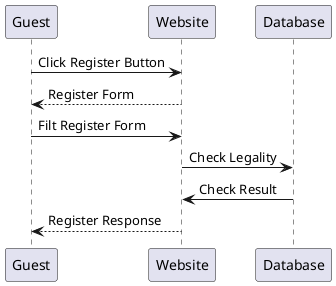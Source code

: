 @startuml
Guest -> Website: Click Register Button
Website --> Guest: Register Form
Guest -> Website: Filt Register Form
Website -> Database: Check Legality
Database -> Website: Check Result
Guest <-- Website: Register Response
@enduml
